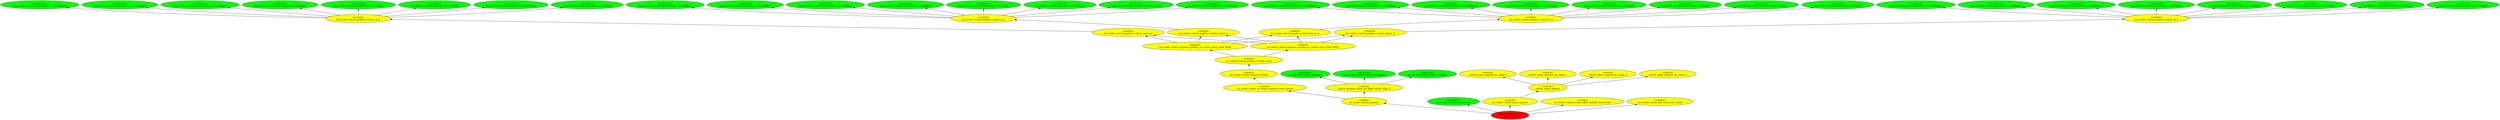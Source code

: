 digraph {
rankdir="BT"
ss_tail_light_railcar_32px_3_unflipped [fillcolor=green style="filled" label="<spriteset>\nss_tail_light_railcar_32px_3_unflipped"]
ss_tail_light_railcar_32px_3_flipped [fillcolor=green style="filled" label="<spriteset>\nss_tail_light_railcar_32px_3_flipped"]
ss_tail_light_empty_unflipped [fillcolor=green style="filled" label="<spriteset>\nss_tail_light_empty_unflipped"]
switch_graphics_layer_tail_light_railcar_32px_3 [fillcolor=yellow style="filled" label="<switch>\nswitch_graphics_layer_tail_light_railcar_32px_3"]
switch_cargo_capacity_by_cargo_0 [fillcolor=yellow style="filled" label="<switch>\nswitch_cargo_capacity_by_cargo_0"]
switch_cargo_capacity_by_cargo_1 [fillcolor=yellow style="filled" label="<switch>\nswitch_cargo_capacity_by_cargo_1"]
switch_cargo_capacity_by_cargo_2 [fillcolor=yellow style="filled" label="<switch>\nswitch_cargo_capacity_by_cargo_2"]
switch_cargo_capacity_by_cargo_3 [fillcolor=yellow style="filled" label="<switch>\nswitch_cargo_capacity_by_cargo_3"]
switch_cargo_capacity [fillcolor=yellow style="filled" label="<switch>\nswitch_cargo_capacity"]
tin_rocket_ss_doors_closed_livery_1_0_unflipped [fillcolor=green style="filled" label="<spriteset>\ntin_rocket_ss_doors_closed_livery_1_0_unflipped"]
tin_rocket_ss_doors_open_livery_1_0_unflipped [fillcolor=green style="filled" label="<spriteset>\ntin_rocket_ss_doors_open_livery_1_0_unflipped"]
tin_rocket_ss_doors_closed_livery_2_0_unflipped [fillcolor=green style="filled" label="<spriteset>\ntin_rocket_ss_doors_closed_livery_2_0_unflipped"]
tin_rocket_ss_doors_open_livery_2_0_unflipped [fillcolor=green style="filled" label="<spriteset>\ntin_rocket_ss_doors_open_livery_2_0_unflipped"]
tin_rocket_ss_doors_closed_livery_1_0_flipped [fillcolor=green style="filled" label="<spriteset>\ntin_rocket_ss_doors_closed_livery_1_0_flipped"]
tin_rocket_ss_doors_open_livery_1_0_flipped [fillcolor=green style="filled" label="<spriteset>\ntin_rocket_ss_doors_open_livery_1_0_flipped"]
tin_rocket_ss_doors_closed_livery_2_0_flipped [fillcolor=green style="filled" label="<spriteset>\ntin_rocket_ss_doors_closed_livery_2_0_flipped"]
tin_rocket_ss_doors_open_livery_2_0_flipped [fillcolor=green style="filled" label="<spriteset>\ntin_rocket_ss_doors_open_livery_2_0_flipped"]
tin_rocket_switch_graphics_engine_id_0 [fillcolor=yellow style="filled" label="<switch>\ntin_rocket_switch_graphics_engine_id_0"]
tin_rocket_switch_graphics_vehicle_layers_0 [fillcolor=yellow style="filled" label="<switch>\ntin_rocket_switch_graphics_vehicle_layers_0"]
tin_rocket_ss_doors_closed_livery_1_1_unflipped [fillcolor=green style="filled" label="<spriteset>\ntin_rocket_ss_doors_closed_livery_1_1_unflipped"]
tin_rocket_ss_doors_open_livery_1_1_unflipped [fillcolor=green style="filled" label="<spriteset>\ntin_rocket_ss_doors_open_livery_1_1_unflipped"]
tin_rocket_ss_doors_closed_livery_2_1_unflipped [fillcolor=green style="filled" label="<spriteset>\ntin_rocket_ss_doors_closed_livery_2_1_unflipped"]
tin_rocket_ss_doors_open_livery_2_1_unflipped [fillcolor=green style="filled" label="<spriteset>\ntin_rocket_ss_doors_open_livery_2_1_unflipped"]
tin_rocket_ss_doors_closed_livery_1_1_flipped [fillcolor=green style="filled" label="<spriteset>\ntin_rocket_ss_doors_closed_livery_1_1_flipped"]
tin_rocket_ss_doors_open_livery_1_1_flipped [fillcolor=green style="filled" label="<spriteset>\ntin_rocket_ss_doors_open_livery_1_1_flipped"]
tin_rocket_ss_doors_closed_livery_2_1_flipped [fillcolor=green style="filled" label="<spriteset>\ntin_rocket_ss_doors_closed_livery_2_1_flipped"]
tin_rocket_ss_doors_open_livery_2_1_flipped [fillcolor=green style="filled" label="<spriteset>\ntin_rocket_ss_doors_open_livery_2_1_flipped"]
tin_rocket_switch_graphics_engine_id_1 [fillcolor=yellow style="filled" label="<switch>\ntin_rocket_switch_graphics_engine_id_1"]
tin_rocket_switch_graphics_vehicle_layers_1 [fillcolor=yellow style="filled" label="<switch>\ntin_rocket_switch_graphics_vehicle_layers_1"]
tin_rocket_ss_doors_closed_livery_1_2_unflipped [fillcolor=green style="filled" label="<spriteset>\ntin_rocket_ss_doors_closed_livery_1_2_unflipped"]
tin_rocket_ss_doors_open_livery_1_2_unflipped [fillcolor=green style="filled" label="<spriteset>\ntin_rocket_ss_doors_open_livery_1_2_unflipped"]
tin_rocket_ss_doors_closed_livery_2_2_unflipped [fillcolor=green style="filled" label="<spriteset>\ntin_rocket_ss_doors_closed_livery_2_2_unflipped"]
tin_rocket_ss_doors_open_livery_2_2_unflipped [fillcolor=green style="filled" label="<spriteset>\ntin_rocket_ss_doors_open_livery_2_2_unflipped"]
tin_rocket_ss_doors_closed_livery_1_2_flipped [fillcolor=green style="filled" label="<spriteset>\ntin_rocket_ss_doors_closed_livery_1_2_flipped"]
tin_rocket_ss_doors_open_livery_1_2_flipped [fillcolor=green style="filled" label="<spriteset>\ntin_rocket_ss_doors_open_livery_1_2_flipped"]
tin_rocket_ss_doors_closed_livery_2_2_flipped [fillcolor=green style="filled" label="<spriteset>\ntin_rocket_ss_doors_closed_livery_2_2_flipped"]
tin_rocket_ss_doors_open_livery_2_2_flipped [fillcolor=green style="filled" label="<spriteset>\ntin_rocket_ss_doors_open_livery_2_2_flipped"]
tin_rocket_switch_graphics_engine_id_2 [fillcolor=yellow style="filled" label="<switch>\ntin_rocket_switch_graphics_engine_id_2"]
tin_rocket_switch_graphics_vehicle_layers_2 [fillcolor=yellow style="filled" label="<switch>\ntin_rocket_switch_graphics_vehicle_layers_2"]
tin_rocket_ss_doors_closed_livery_1_3_unflipped [fillcolor=green style="filled" label="<spriteset>\ntin_rocket_ss_doors_closed_livery_1_3_unflipped"]
tin_rocket_ss_doors_open_livery_1_3_unflipped [fillcolor=green style="filled" label="<spriteset>\ntin_rocket_ss_doors_open_livery_1_3_unflipped"]
tin_rocket_ss_doors_closed_livery_2_3_unflipped [fillcolor=green style="filled" label="<spriteset>\ntin_rocket_ss_doors_closed_livery_2_3_unflipped"]
tin_rocket_ss_doors_open_livery_2_3_unflipped [fillcolor=green style="filled" label="<spriteset>\ntin_rocket_ss_doors_open_livery_2_3_unflipped"]
tin_rocket_ss_doors_closed_livery_1_3_flipped [fillcolor=green style="filled" label="<spriteset>\ntin_rocket_ss_doors_closed_livery_1_3_flipped"]
tin_rocket_ss_doors_open_livery_1_3_flipped [fillcolor=green style="filled" label="<spriteset>\ntin_rocket_ss_doors_open_livery_1_3_flipped"]
tin_rocket_ss_doors_closed_livery_2_3_flipped [fillcolor=green style="filled" label="<spriteset>\ntin_rocket_ss_doors_closed_livery_2_3_flipped"]
tin_rocket_ss_doors_open_livery_2_3_flipped [fillcolor=green style="filled" label="<spriteset>\ntin_rocket_ss_doors_open_livery_2_3_flipped"]
tin_rocket_switch_graphics_engine_id_3 [fillcolor=yellow style="filled" label="<switch>\ntin_rocket_switch_graphics_engine_id_3"]
tin_rocket_switch_graphics_vehicle_layers_3 [fillcolor=yellow style="filled" label="<switch>\ntin_rocket_switch_graphics_vehicle_layers_3"]
tin_rocket_switch_graphics_position_in_consist_entry_point_PASS [fillcolor=yellow style="filled" label="<switch>\ntin_rocket_switch_graphics_position_in_consist_entry_point_PASS"]
tin_rocket_switch_graphics_position_in_consist_entry_point_DFLT [fillcolor=yellow style="filled" label="<switch>\ntin_rocket_switch_graphics_position_in_consist_entry_point_DFLT"]
tin_rocket_switch_graphics_vehicle_cargo [fillcolor=yellow style="filled" label="<switch>\ntin_rocket_switch_graphics_vehicle_cargo"]
tin_rocket_switch_graphics_vehicle [fillcolor=yellow style="filled" label="<switch>\ntin_rocket_switch_graphics_vehicle"]
tin_rocket_ss_vehicle_purchase [fillcolor=green style="filled" label="<spriteset>\ntin_rocket_ss_vehicle_purchase"]
tin_rocket_switch_set_layers_register_more_sprites [fillcolor=yellow style="filled" label="<switch>\ntin_rocket_switch_set_layers_register_more_sprites"]
tin_rocket_switch_graphics [fillcolor=yellow style="filled" label="<switch>\ntin_rocket_switch_graphics"]
tin_rocket_switch_cargo_capacity [fillcolor=yellow style="filled" label="<switch>\ntin_rocket_switch_cargo_capacity"]
tin_rocket_switch_create_effect_default_unreversed [fillcolor=yellow style="filled" label="<switch>\ntin_rocket_switch_create_effect_default_unreversed"]
tin_rocket_switch_buy_menu_text_result [fillcolor=yellow style="filled" label="<switch>\ntin_rocket_switch_buy_menu_text_result"]
tin_rocket [fillcolor=red style="filled" label="<FEAT_TRAINS 530>\ntin_rocket"]
switch_graphics_layer_tail_light_railcar_32px_3->ss_tail_light_railcar_32px_3_flipped
tin_rocket_switch_graphics_vehicle_layers_2->tin_rocket_switch_graphics_engine_id_2
tin_rocket_switch_graphics_position_in_consist_entry_point_PASS->tin_rocket_switch_graphics_vehicle_layers_3
tin_rocket_switch_graphics_position_in_consist_entry_point_PASS->tin_rocket_switch_graphics_vehicle_layers_0
tin_rocket_switch_graphics_engine_id_1->tin_rocket_ss_doors_closed_livery_2_1_flipped
tin_rocket_switch_graphics_engine_id_1->tin_rocket_ss_doors_open_livery_1_1_unflipped
tin_rocket_switch_graphics_engine_id_3->tin_rocket_ss_doors_open_livery_1_3_flipped
tin_rocket_switch_set_layers_register_more_sprites->tin_rocket_switch_graphics_vehicle
tin_rocket_switch_graphics_engine_id_0->tin_rocket_ss_doors_open_livery_1_0_flipped
tin_rocket_switch_graphics_vehicle_layers_3->tin_rocket_switch_graphics_engine_id_3
switch_graphics_layer_tail_light_railcar_32px_3->ss_tail_light_empty_unflipped
tin_rocket_switch_graphics_engine_id_1->tin_rocket_ss_doors_closed_livery_1_1_unflipped
tin_rocket_switch_graphics_position_in_consist_entry_point_DFLT->tin_rocket_switch_graphics_vehicle_layers_2
tin_rocket_switch_graphics_engine_id_2->tin_rocket_ss_doors_closed_livery_1_2_flipped
tin_rocket_switch_graphics_engine_id_0->tin_rocket_ss_doors_closed_livery_2_0_unflipped
tin_rocket_switch_graphics_vehicle_cargo->tin_rocket_switch_graphics_position_in_consist_entry_point_PASS
switch_cargo_capacity->switch_cargo_capacity_by_cargo_1
tin_rocket_switch_graphics_engine_id_1->tin_rocket_ss_doors_closed_livery_2_1_unflipped
tin_rocket_switch_graphics_engine_id_2->tin_rocket_ss_doors_closed_livery_2_2_unflipped
tin_rocket->tin_rocket_switch_cargo_capacity
tin_rocket_switch_graphics_engine_id_2->tin_rocket_ss_doors_open_livery_2_2_unflipped
tin_rocket_switch_graphics_engine_id_2->tin_rocket_ss_doors_closed_livery_1_2_unflipped
tin_rocket_switch_graphics_position_in_consist_entry_point_DFLT->tin_rocket_switch_graphics_vehicle_layers_0
tin_rocket->tin_rocket_switch_create_effect_default_unreversed
switch_cargo_capacity->switch_cargo_capacity_by_cargo_3
switch_cargo_capacity->switch_cargo_capacity_by_cargo_0
tin_rocket_switch_graphics_engine_id_3->tin_rocket_ss_doors_closed_livery_2_3_unflipped
tin_rocket_switch_graphics_engine_id_3->tin_rocket_ss_doors_open_livery_1_3_unflipped
tin_rocket_switch_graphics_vehicle_cargo->tin_rocket_switch_graphics_position_in_consist_entry_point_DFLT
tin_rocket_switch_graphics_engine_id_1->tin_rocket_ss_doors_open_livery_2_1_flipped
tin_rocket_switch_graphics_engine_id_1->tin_rocket_ss_doors_open_livery_1_1_flipped
tin_rocket_switch_graphics_engine_id_3->tin_rocket_ss_doors_closed_livery_2_3_flipped
tin_rocket->tin_rocket_switch_buy_menu_text_result
tin_rocket_switch_graphics_engine_id_0->tin_rocket_ss_doors_open_livery_2_0_flipped
tin_rocket_switch_graphics_engine_id_0->tin_rocket_ss_doors_open_livery_1_0_unflipped
tin_rocket_switch_graphics_position_in_consist_entry_point_DFLT->tin_rocket_switch_graphics_vehicle_layers_1
tin_rocket_switch_graphics_engine_id_3->tin_rocket_ss_doors_closed_livery_1_3_flipped
tin_rocket->tin_rocket_switch_graphics
tin_rocket_switch_graphics_vehicle_layers_0->tin_rocket_switch_graphics_engine_id_0
tin_rocket_switch_graphics_position_in_consist_entry_point_PASS->tin_rocket_switch_graphics_vehicle_layers_1
switch_graphics_layer_tail_light_railcar_32px_3->ss_tail_light_railcar_32px_3_unflipped
tin_rocket_switch_graphics_engine_id_2->tin_rocket_ss_doors_open_livery_2_2_flipped
tin_rocket_switch_graphics_engine_id_2->tin_rocket_ss_doors_closed_livery_2_2_flipped
tin_rocket_switch_graphics_position_in_consist_entry_point_PASS->tin_rocket_switch_graphics_vehicle_layers_2
tin_rocket_switch_graphics_engine_id_0->tin_rocket_ss_doors_open_livery_2_0_unflipped
tin_rocket_switch_graphics_engine_id_0->tin_rocket_ss_doors_closed_livery_1_0_unflipped
tin_rocket_switch_graphics_engine_id_0->tin_rocket_ss_doors_closed_livery_1_0_flipped
tin_rocket_switch_graphics_engine_id_0->tin_rocket_ss_doors_closed_livery_2_0_flipped
tin_rocket_switch_graphics_engine_id_3->tin_rocket_ss_doors_closed_livery_1_3_unflipped
tin_rocket_switch_graphics_vehicle_layers_1->tin_rocket_switch_graphics_engine_id_1
tin_rocket_switch_graphics_position_in_consist_entry_point_DFLT->tin_rocket_switch_graphics_vehicle_layers_3
tin_rocket->tin_rocket_ss_vehicle_purchase
tin_rocket_switch_cargo_capacity->switch_cargo_capacity
tin_rocket_switch_graphics_engine_id_3->tin_rocket_ss_doors_open_livery_2_3_unflipped
tin_rocket_switch_graphics->tin_rocket_switch_set_layers_register_more_sprites
tin_rocket_switch_graphics_engine_id_3->tin_rocket_ss_doors_open_livery_2_3_flipped
tin_rocket_switch_graphics_engine_id_2->tin_rocket_ss_doors_open_livery_1_2_unflipped
switch_cargo_capacity->switch_cargo_capacity_by_cargo_2
tin_rocket_switch_graphics_vehicle->tin_rocket_switch_graphics_vehicle_cargo
tin_rocket_switch_graphics_engine_id_1->tin_rocket_ss_doors_closed_livery_1_1_flipped
tin_rocket_switch_graphics_engine_id_1->tin_rocket_ss_doors_open_livery_2_1_unflipped
tin_rocket_switch_graphics->switch_graphics_layer_tail_light_railcar_32px_3
tin_rocket_switch_graphics_engine_id_2->tin_rocket_ss_doors_open_livery_1_2_flipped
}
